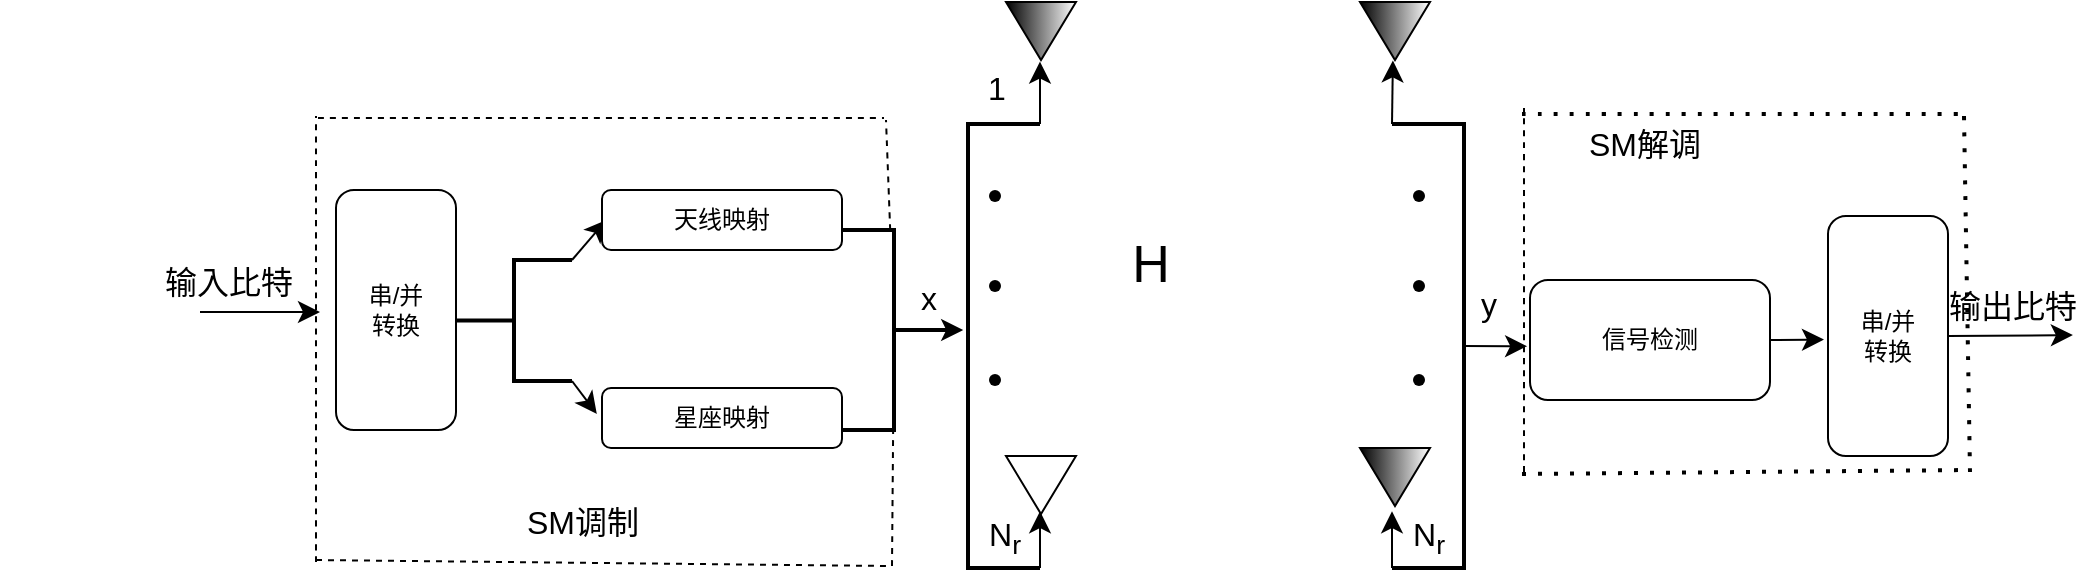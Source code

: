 <mxfile version="26.1.3">
  <diagram name="第 1 页" id="080Abk7JijwL88Nn-bq8">
    <mxGraphModel dx="1347" dy="559" grid="0" gridSize="10" guides="1" tooltips="1" connect="1" arrows="1" fold="1" page="0" pageScale="1" pageWidth="2336" pageHeight="1654" math="0" shadow="0">
      <root>
        <mxCell id="0" />
        <mxCell id="1" parent="0" />
        <mxCell id="P1yVHLRzYSnZm1j2l89J-3" style="edgeStyle=none;curved=1;rounded=0;orthogonalLoop=1;jettySize=auto;html=1;fontSize=12;startSize=8;endSize=8;" edge="1" parent="1">
          <mxGeometry relative="1" as="geometry">
            <mxPoint x="130" y="221" as="targetPoint" />
            <mxPoint x="70" y="221" as="sourcePoint" />
          </mxGeometry>
        </mxCell>
        <mxCell id="P1yVHLRzYSnZm1j2l89J-4" value="串/并&lt;div&gt;转换&lt;/div&gt;" style="rounded=1;whiteSpace=wrap;html=1;direction=south;" vertex="1" parent="1">
          <mxGeometry x="138" y="160" width="60" height="120" as="geometry" />
        </mxCell>
        <mxCell id="P1yVHLRzYSnZm1j2l89J-5" style="edgeStyle=none;curved=1;rounded=0;orthogonalLoop=1;jettySize=auto;html=1;exitX=1;exitY=0.5;exitDx=0;exitDy=0;fontSize=12;startSize=8;endSize=8;" edge="1" parent="1" source="P1yVHLRzYSnZm1j2l89J-4" target="P1yVHLRzYSnZm1j2l89J-4">
          <mxGeometry relative="1" as="geometry" />
        </mxCell>
        <mxCell id="P1yVHLRzYSnZm1j2l89J-10" style="edgeStyle=none;curved=1;rounded=0;orthogonalLoop=1;jettySize=auto;html=1;exitX=1;exitY=1;exitDx=0;exitDy=0;exitPerimeter=0;fontSize=12;startSize=8;endSize=8;" edge="1" parent="1" source="P1yVHLRzYSnZm1j2l89J-8">
          <mxGeometry relative="1" as="geometry">
            <mxPoint x="268.4" y="272" as="targetPoint" />
          </mxGeometry>
        </mxCell>
        <mxCell id="P1yVHLRzYSnZm1j2l89J-11" style="edgeStyle=none;curved=1;rounded=0;orthogonalLoop=1;jettySize=auto;html=1;exitX=1;exitY=0;exitDx=0;exitDy=0;exitPerimeter=0;fontSize=12;startSize=8;endSize=8;" edge="1" parent="1" source="P1yVHLRzYSnZm1j2l89J-8">
          <mxGeometry relative="1" as="geometry">
            <mxPoint x="273.2" y="175" as="targetPoint" />
          </mxGeometry>
        </mxCell>
        <mxCell id="P1yVHLRzYSnZm1j2l89J-8" value="" style="strokeWidth=2;html=1;shape=mxgraph.flowchart.annotation_2;align=left;labelPosition=right;pointerEvents=1;" vertex="1" parent="1">
          <mxGeometry x="198" y="195" width="58" height="60.5" as="geometry" />
        </mxCell>
        <mxCell id="P1yVHLRzYSnZm1j2l89J-13" value="天线映射" style="rounded=1;whiteSpace=wrap;html=1;" vertex="1" parent="1">
          <mxGeometry x="271" y="160" width="120" height="30" as="geometry" />
        </mxCell>
        <mxCell id="P1yVHLRzYSnZm1j2l89J-22" value="星座映射" style="rounded=1;whiteSpace=wrap;html=1;" vertex="1" parent="1">
          <mxGeometry x="271" y="259" width="120" height="30" as="geometry" />
        </mxCell>
        <mxCell id="P1yVHLRzYSnZm1j2l89J-25" value="" style="endArrow=none;dashed=1;html=1;rounded=0;fontSize=12;startSize=8;endSize=8;curved=1;" edge="1" parent="1">
          <mxGeometry width="50" height="50" relative="1" as="geometry">
            <mxPoint x="128" y="346" as="sourcePoint" />
            <mxPoint x="128" y="123" as="targetPoint" />
          </mxGeometry>
        </mxCell>
        <mxCell id="P1yVHLRzYSnZm1j2l89J-27" value="" style="endArrow=none;dashed=1;html=1;rounded=0;fontSize=12;startSize=8;endSize=8;curved=1;" edge="1" parent="1">
          <mxGeometry width="50" height="50" relative="1" as="geometry">
            <mxPoint x="129" y="124" as="sourcePoint" />
            <mxPoint x="412" y="124" as="targetPoint" />
          </mxGeometry>
        </mxCell>
        <mxCell id="P1yVHLRzYSnZm1j2l89J-28" value="" style="endArrow=none;dashed=1;html=1;rounded=0;fontSize=12;startSize=8;endSize=8;curved=1;" edge="1" parent="1" source="P1yVHLRzYSnZm1j2l89J-32">
          <mxGeometry width="50" height="50" relative="1" as="geometry">
            <mxPoint x="416" y="348" as="sourcePoint" />
            <mxPoint x="413" y="125" as="targetPoint" />
          </mxGeometry>
        </mxCell>
        <mxCell id="P1yVHLRzYSnZm1j2l89J-29" value="" style="endArrow=none;dashed=1;html=1;rounded=0;fontSize=12;startSize=8;endSize=8;curved=0;" edge="1" parent="1">
          <mxGeometry width="50" height="50" relative="1" as="geometry">
            <mxPoint x="128" y="345" as="sourcePoint" />
            <mxPoint x="413" y="348" as="targetPoint" />
            <Array as="points" />
          </mxGeometry>
        </mxCell>
        <mxCell id="P1yVHLRzYSnZm1j2l89J-30" value="SM调制" style="text;html=1;align=center;verticalAlign=middle;resizable=0;points=[];autosize=1;strokeColor=none;fillColor=none;fontSize=16;" vertex="1" parent="1">
          <mxGeometry x="223.5" y="310.5" width="74" height="31" as="geometry" />
        </mxCell>
        <mxCell id="P1yVHLRzYSnZm1j2l89J-31" style="edgeStyle=none;curved=1;rounded=0;orthogonalLoop=1;jettySize=auto;html=1;exitX=0;exitY=0.5;exitDx=0;exitDy=0;fontSize=12;startSize=8;endSize=8;" edge="1" parent="1">
          <mxGeometry relative="1" as="geometry">
            <mxPoint x="-20.0" y="222" as="sourcePoint" />
            <mxPoint x="-20.0" y="222" as="targetPoint" />
          </mxGeometry>
        </mxCell>
        <mxCell id="P1yVHLRzYSnZm1j2l89J-33" value="" style="endArrow=none;dashed=1;html=1;rounded=0;fontSize=12;startSize=8;endSize=8;curved=1;" edge="1" parent="1" target="P1yVHLRzYSnZm1j2l89J-32">
          <mxGeometry width="50" height="50" relative="1" as="geometry">
            <mxPoint x="416" y="348" as="sourcePoint" />
            <mxPoint x="413" y="125" as="targetPoint" />
          </mxGeometry>
        </mxCell>
        <mxCell id="P1yVHLRzYSnZm1j2l89J-34" style="edgeStyle=none;curved=1;rounded=0;orthogonalLoop=1;jettySize=auto;html=1;exitX=0;exitY=0.5;exitDx=0;exitDy=0;exitPerimeter=0;fontSize=12;startSize=8;endSize=8;" edge="1" parent="1" source="P1yVHLRzYSnZm1j2l89J-32">
          <mxGeometry relative="1" as="geometry">
            <mxPoint x="451.6" y="230" as="targetPoint" />
          </mxGeometry>
        </mxCell>
        <mxCell id="P1yVHLRzYSnZm1j2l89J-32" value="" style="strokeWidth=2;html=1;shape=mxgraph.flowchart.annotation_2;align=left;labelPosition=right;pointerEvents=1;direction=west;" vertex="1" parent="1">
          <mxGeometry x="391" y="180" width="52" height="100" as="geometry" />
        </mxCell>
        <mxCell id="P1yVHLRzYSnZm1j2l89J-36" style="edgeStyle=none;curved=1;rounded=0;orthogonalLoop=1;jettySize=auto;html=1;exitX=1;exitY=0;exitDx=0;exitDy=0;exitPerimeter=0;fontSize=12;startSize=8;endSize=8;" edge="1" parent="1" source="P1yVHLRzYSnZm1j2l89J-35">
          <mxGeometry relative="1" as="geometry">
            <mxPoint x="490" y="95.8" as="targetPoint" />
          </mxGeometry>
        </mxCell>
        <mxCell id="P1yVHLRzYSnZm1j2l89J-35" value="" style="strokeWidth=2;html=1;shape=mxgraph.flowchart.annotation_1;align=left;pointerEvents=1;" vertex="1" parent="1">
          <mxGeometry x="454" y="127" width="36" height="222" as="geometry" />
        </mxCell>
        <mxCell id="P1yVHLRzYSnZm1j2l89J-37" style="edgeStyle=none;curved=1;rounded=0;orthogonalLoop=1;jettySize=auto;html=1;exitX=1;exitY=1;exitDx=0;exitDy=0;exitPerimeter=0;entryX=1;entryY=0.872;entryDx=0;entryDy=0;entryPerimeter=0;fontSize=12;startSize=8;endSize=8;" edge="1" parent="1" source="P1yVHLRzYSnZm1j2l89J-35" target="P1yVHLRzYSnZm1j2l89J-35">
          <mxGeometry relative="1" as="geometry" />
        </mxCell>
        <mxCell id="P1yVHLRzYSnZm1j2l89J-38" value="" style="triangle;whiteSpace=wrap;html=1;direction=south;fillStyle=hatch;gradientColor=default;" vertex="1" parent="1">
          <mxGeometry x="473" y="66" width="35" height="29" as="geometry" />
        </mxCell>
        <mxCell id="P1yVHLRzYSnZm1j2l89J-39" value="" style="triangle;whiteSpace=wrap;html=1;direction=south;" vertex="1" parent="1">
          <mxGeometry x="473" y="293" width="35" height="29" as="geometry" />
        </mxCell>
        <mxCell id="P1yVHLRzYSnZm1j2l89J-41" value="x" style="text;html=1;align=center;verticalAlign=middle;resizable=0;points=[];autosize=1;strokeColor=none;fillColor=none;fontSize=16;" vertex="1" parent="1">
          <mxGeometry x="421" y="198" width="26" height="31" as="geometry" />
        </mxCell>
        <mxCell id="P1yVHLRzYSnZm1j2l89J-43" value="1" style="text;html=1;align=center;verticalAlign=middle;resizable=0;points=[];autosize=1;strokeColor=none;fillColor=none;fontSize=16;" vertex="1" parent="1">
          <mxGeometry x="454" y="93" width="27" height="31" as="geometry" />
        </mxCell>
        <mxCell id="P1yVHLRzYSnZm1j2l89J-44" value="N&lt;sub&gt;r&lt;/sub&gt;" style="text;html=1;align=center;verticalAlign=middle;resizable=0;points=[];autosize=1;strokeColor=none;fillColor=none;fontSize=16;" vertex="1" parent="1">
          <mxGeometry x="455" y="316" width="34" height="35" as="geometry" />
        </mxCell>
        <mxCell id="P1yVHLRzYSnZm1j2l89J-46" value="" style="shape=waypoint;sketch=0;size=6;pointerEvents=1;points=[];fillColor=none;resizable=0;rotatable=0;perimeter=centerPerimeter;snapToPoint=1;" vertex="1" parent="1">
          <mxGeometry x="457.5" y="153" width="20" height="20" as="geometry" />
        </mxCell>
        <mxCell id="P1yVHLRzYSnZm1j2l89J-47" value="" style="shape=waypoint;sketch=0;size=6;pointerEvents=1;points=[];fillColor=none;resizable=0;rotatable=0;perimeter=centerPerimeter;snapToPoint=1;" vertex="1" parent="1">
          <mxGeometry x="457.5" y="198" width="20" height="20" as="geometry" />
        </mxCell>
        <mxCell id="P1yVHLRzYSnZm1j2l89J-48" value="" style="shape=waypoint;sketch=0;size=6;pointerEvents=1;points=[];fillColor=none;resizable=0;rotatable=0;perimeter=centerPerimeter;snapToPoint=1;" vertex="1" parent="1">
          <mxGeometry x="457.5" y="245" width="20" height="20" as="geometry" />
        </mxCell>
        <mxCell id="P1yVHLRzYSnZm1j2l89J-66" style="edgeStyle=none;curved=1;rounded=0;orthogonalLoop=1;jettySize=auto;html=1;exitX=1;exitY=0;exitDx=0;exitDy=0;exitPerimeter=0;fontSize=12;startSize=8;endSize=8;" edge="1" parent="1" source="P1yVHLRzYSnZm1j2l89J-51">
          <mxGeometry relative="1" as="geometry">
            <mxPoint x="666.444" y="95.222" as="targetPoint" />
          </mxGeometry>
        </mxCell>
        <mxCell id="P1yVHLRzYSnZm1j2l89J-72" style="edgeStyle=none;curved=1;rounded=0;orthogonalLoop=1;jettySize=auto;html=1;exitX=0;exitY=0.5;exitDx=0;exitDy=0;exitPerimeter=0;fontSize=12;startSize=8;endSize=8;" edge="1" parent="1" source="P1yVHLRzYSnZm1j2l89J-51">
          <mxGeometry relative="1" as="geometry">
            <mxPoint x="733.556" y="238.111" as="targetPoint" />
          </mxGeometry>
        </mxCell>
        <mxCell id="P1yVHLRzYSnZm1j2l89J-51" value="" style="strokeWidth=2;html=1;shape=mxgraph.flowchart.annotation_1;align=left;pointerEvents=1;flipH=1;" vertex="1" parent="1">
          <mxGeometry x="666" y="127" width="36" height="222" as="geometry" />
        </mxCell>
        <mxCell id="P1yVHLRzYSnZm1j2l89J-52" style="edgeStyle=none;curved=1;rounded=0;orthogonalLoop=1;jettySize=auto;html=1;exitX=1;exitY=1;exitDx=0;exitDy=0;exitPerimeter=0;entryX=1;entryY=0.872;entryDx=0;entryDy=0;entryPerimeter=0;fontSize=12;startSize=8;endSize=8;" edge="1" parent="1" source="P1yVHLRzYSnZm1j2l89J-51" target="P1yVHLRzYSnZm1j2l89J-51">
          <mxGeometry relative="1" as="geometry" />
        </mxCell>
        <mxCell id="P1yVHLRzYSnZm1j2l89J-56" value="N&lt;sub&gt;r&lt;/sub&gt;" style="text;html=1;align=center;verticalAlign=middle;resizable=0;points=[];autosize=1;strokeColor=none;fillColor=none;fontSize=16;flipH=1;" vertex="1" parent="1">
          <mxGeometry x="667" y="316" width="34" height="35" as="geometry" />
        </mxCell>
        <mxCell id="P1yVHLRzYSnZm1j2l89J-57" value="" style="shape=waypoint;sketch=0;size=6;pointerEvents=1;points=[];fillColor=none;resizable=0;rotatable=0;perimeter=centerPerimeter;snapToPoint=1;flipH=1;" vertex="1" parent="1">
          <mxGeometry x="669.5" y="153" width="20" height="20" as="geometry" />
        </mxCell>
        <mxCell id="P1yVHLRzYSnZm1j2l89J-58" value="" style="shape=waypoint;sketch=0;size=6;pointerEvents=1;points=[];fillColor=none;resizable=0;rotatable=0;perimeter=centerPerimeter;snapToPoint=1;flipH=1;" vertex="1" parent="1">
          <mxGeometry x="669.5" y="198" width="20" height="20" as="geometry" />
        </mxCell>
        <mxCell id="P1yVHLRzYSnZm1j2l89J-59" value="" style="shape=waypoint;sketch=0;size=6;pointerEvents=1;points=[];fillColor=none;resizable=0;rotatable=0;perimeter=centerPerimeter;snapToPoint=1;flipH=1;" vertex="1" parent="1">
          <mxGeometry x="669.5" y="245" width="20" height="20" as="geometry" />
        </mxCell>
        <mxCell id="P1yVHLRzYSnZm1j2l89J-60" style="edgeStyle=none;curved=1;rounded=0;orthogonalLoop=1;jettySize=auto;html=1;exitX=1;exitY=0.5;exitDx=0;exitDy=0;fontSize=12;startSize=8;endSize=8;" edge="1" parent="1">
          <mxGeometry relative="1" as="geometry">
            <mxPoint x="652" y="80.5" as="sourcePoint" />
            <mxPoint x="652" y="80.5" as="targetPoint" />
          </mxGeometry>
        </mxCell>
        <mxCell id="P1yVHLRzYSnZm1j2l89J-64" value="&lt;font style=&quot;font-size: 26px;&quot;&gt;H&lt;/font&gt;" style="text;html=1;align=center;verticalAlign=middle;resizable=0;points=[];autosize=1;strokeColor=none;fillColor=none;fontSize=16;" vertex="1" parent="1">
          <mxGeometry x="526" y="175" width="37" height="43" as="geometry" />
        </mxCell>
        <mxCell id="P1yVHLRzYSnZm1j2l89J-68" value="" style="triangle;whiteSpace=wrap;html=1;direction=south;fillStyle=hatch;gradientColor=default;" vertex="1" parent="1">
          <mxGeometry x="650" y="66" width="35" height="29" as="geometry" />
        </mxCell>
        <mxCell id="P1yVHLRzYSnZm1j2l89J-71" value="" style="triangle;whiteSpace=wrap;html=1;direction=south;fillStyle=hatch;gradientColor=default;" vertex="1" parent="1">
          <mxGeometry x="650" y="289" width="35" height="29" as="geometry" />
        </mxCell>
        <mxCell id="P1yVHLRzYSnZm1j2l89J-73" value="y" style="text;html=1;align=center;verticalAlign=middle;resizable=0;points=[];autosize=1;strokeColor=none;fillColor=none;fontSize=16;" vertex="1" parent="1">
          <mxGeometry x="701" y="201" width="26" height="31" as="geometry" />
        </mxCell>
        <mxCell id="P1yVHLRzYSnZm1j2l89J-80" style="edgeStyle=none;curved=1;rounded=0;orthogonalLoop=1;jettySize=auto;html=1;exitX=1;exitY=0.5;exitDx=0;exitDy=0;fontSize=12;startSize=8;endSize=8;" edge="1" parent="1" source="P1yVHLRzYSnZm1j2l89J-77">
          <mxGeometry relative="1" as="geometry">
            <mxPoint x="882" y="234.778" as="targetPoint" />
          </mxGeometry>
        </mxCell>
        <mxCell id="P1yVHLRzYSnZm1j2l89J-77" value="信号检测" style="rounded=1;whiteSpace=wrap;html=1;" vertex="1" parent="1">
          <mxGeometry x="735" y="205" width="120" height="60" as="geometry" />
        </mxCell>
        <mxCell id="P1yVHLRzYSnZm1j2l89J-81" style="edgeStyle=none;curved=1;rounded=0;orthogonalLoop=1;jettySize=auto;html=1;exitX=0.5;exitY=0;exitDx=0;exitDy=0;fontSize=12;startSize=8;endSize=8;" edge="1" parent="1" source="P1yVHLRzYSnZm1j2l89J-78">
          <mxGeometry relative="1" as="geometry">
            <mxPoint x="1006.444" y="232.556" as="targetPoint" />
          </mxGeometry>
        </mxCell>
        <mxCell id="P1yVHLRzYSnZm1j2l89J-78" value="串/并&lt;div&gt;转换&lt;/div&gt;" style="rounded=1;whiteSpace=wrap;html=1;direction=south;" vertex="1" parent="1">
          <mxGeometry x="884" y="173" width="60" height="120" as="geometry" />
        </mxCell>
        <mxCell id="P1yVHLRzYSnZm1j2l89J-82" value="输出比特" style="text;html=1;align=center;verticalAlign=middle;resizable=0;points=[];autosize=1;strokeColor=none;fillColor=none;fontSize=16;" vertex="1" parent="1">
          <mxGeometry x="934.5" y="202.5" width="82" height="31" as="geometry" />
        </mxCell>
        <mxCell id="P1yVHLRzYSnZm1j2l89J-83" value="输入比特" style="text;html=1;align=center;verticalAlign=middle;resizable=0;points=[];autosize=1;strokeColor=none;fillColor=none;fontSize=16;" vertex="1" parent="1">
          <mxGeometry x="42.5" y="190.5" width="82" height="31" as="geometry" />
        </mxCell>
        <mxCell id="P1yVHLRzYSnZm1j2l89J-84" value="" style="endArrow=none;dashed=1;html=1;rounded=0;fontSize=12;startSize=8;endSize=8;curved=1;" edge="1" parent="1">
          <mxGeometry width="50" height="50" relative="1" as="geometry">
            <mxPoint x="732" y="301" as="sourcePoint" />
            <mxPoint x="732" y="119" as="targetPoint" />
          </mxGeometry>
        </mxCell>
        <mxCell id="P1yVHLRzYSnZm1j2l89J-85" value="" style="endArrow=none;dashed=1;html=1;dashPattern=1 3;strokeWidth=2;rounded=0;fontSize=12;startSize=8;endSize=8;curved=1;" edge="1" parent="1">
          <mxGeometry width="50" height="50" relative="1" as="geometry">
            <mxPoint x="731" y="122" as="sourcePoint" />
            <mxPoint x="952" y="122" as="targetPoint" />
          </mxGeometry>
        </mxCell>
        <mxCell id="P1yVHLRzYSnZm1j2l89J-86" value="" style="endArrow=none;dashed=1;html=1;dashPattern=1 3;strokeWidth=2;rounded=0;fontSize=12;startSize=8;endSize=8;curved=1;" edge="1" parent="1">
          <mxGeometry width="50" height="50" relative="1" as="geometry">
            <mxPoint x="955" y="301" as="sourcePoint" />
            <mxPoint x="952" y="123" as="targetPoint" />
          </mxGeometry>
        </mxCell>
        <mxCell id="P1yVHLRzYSnZm1j2l89J-87" value="" style="endArrow=none;dashed=1;html=1;dashPattern=1 3;strokeWidth=2;rounded=0;fontSize=12;startSize=8;endSize=8;curved=0;" edge="1" parent="1">
          <mxGeometry width="50" height="50" relative="1" as="geometry">
            <mxPoint x="731" y="302" as="sourcePoint" />
            <mxPoint x="954" y="300" as="targetPoint" />
            <Array as="points" />
          </mxGeometry>
        </mxCell>
        <mxCell id="P1yVHLRzYSnZm1j2l89J-88" value="SM解调" style="text;html=1;align=center;verticalAlign=middle;resizable=0;points=[];autosize=1;strokeColor=none;fillColor=none;fontSize=16;" vertex="1" parent="1">
          <mxGeometry x="754.5" y="121.5" width="74" height="31" as="geometry" />
        </mxCell>
      </root>
    </mxGraphModel>
  </diagram>
</mxfile>
